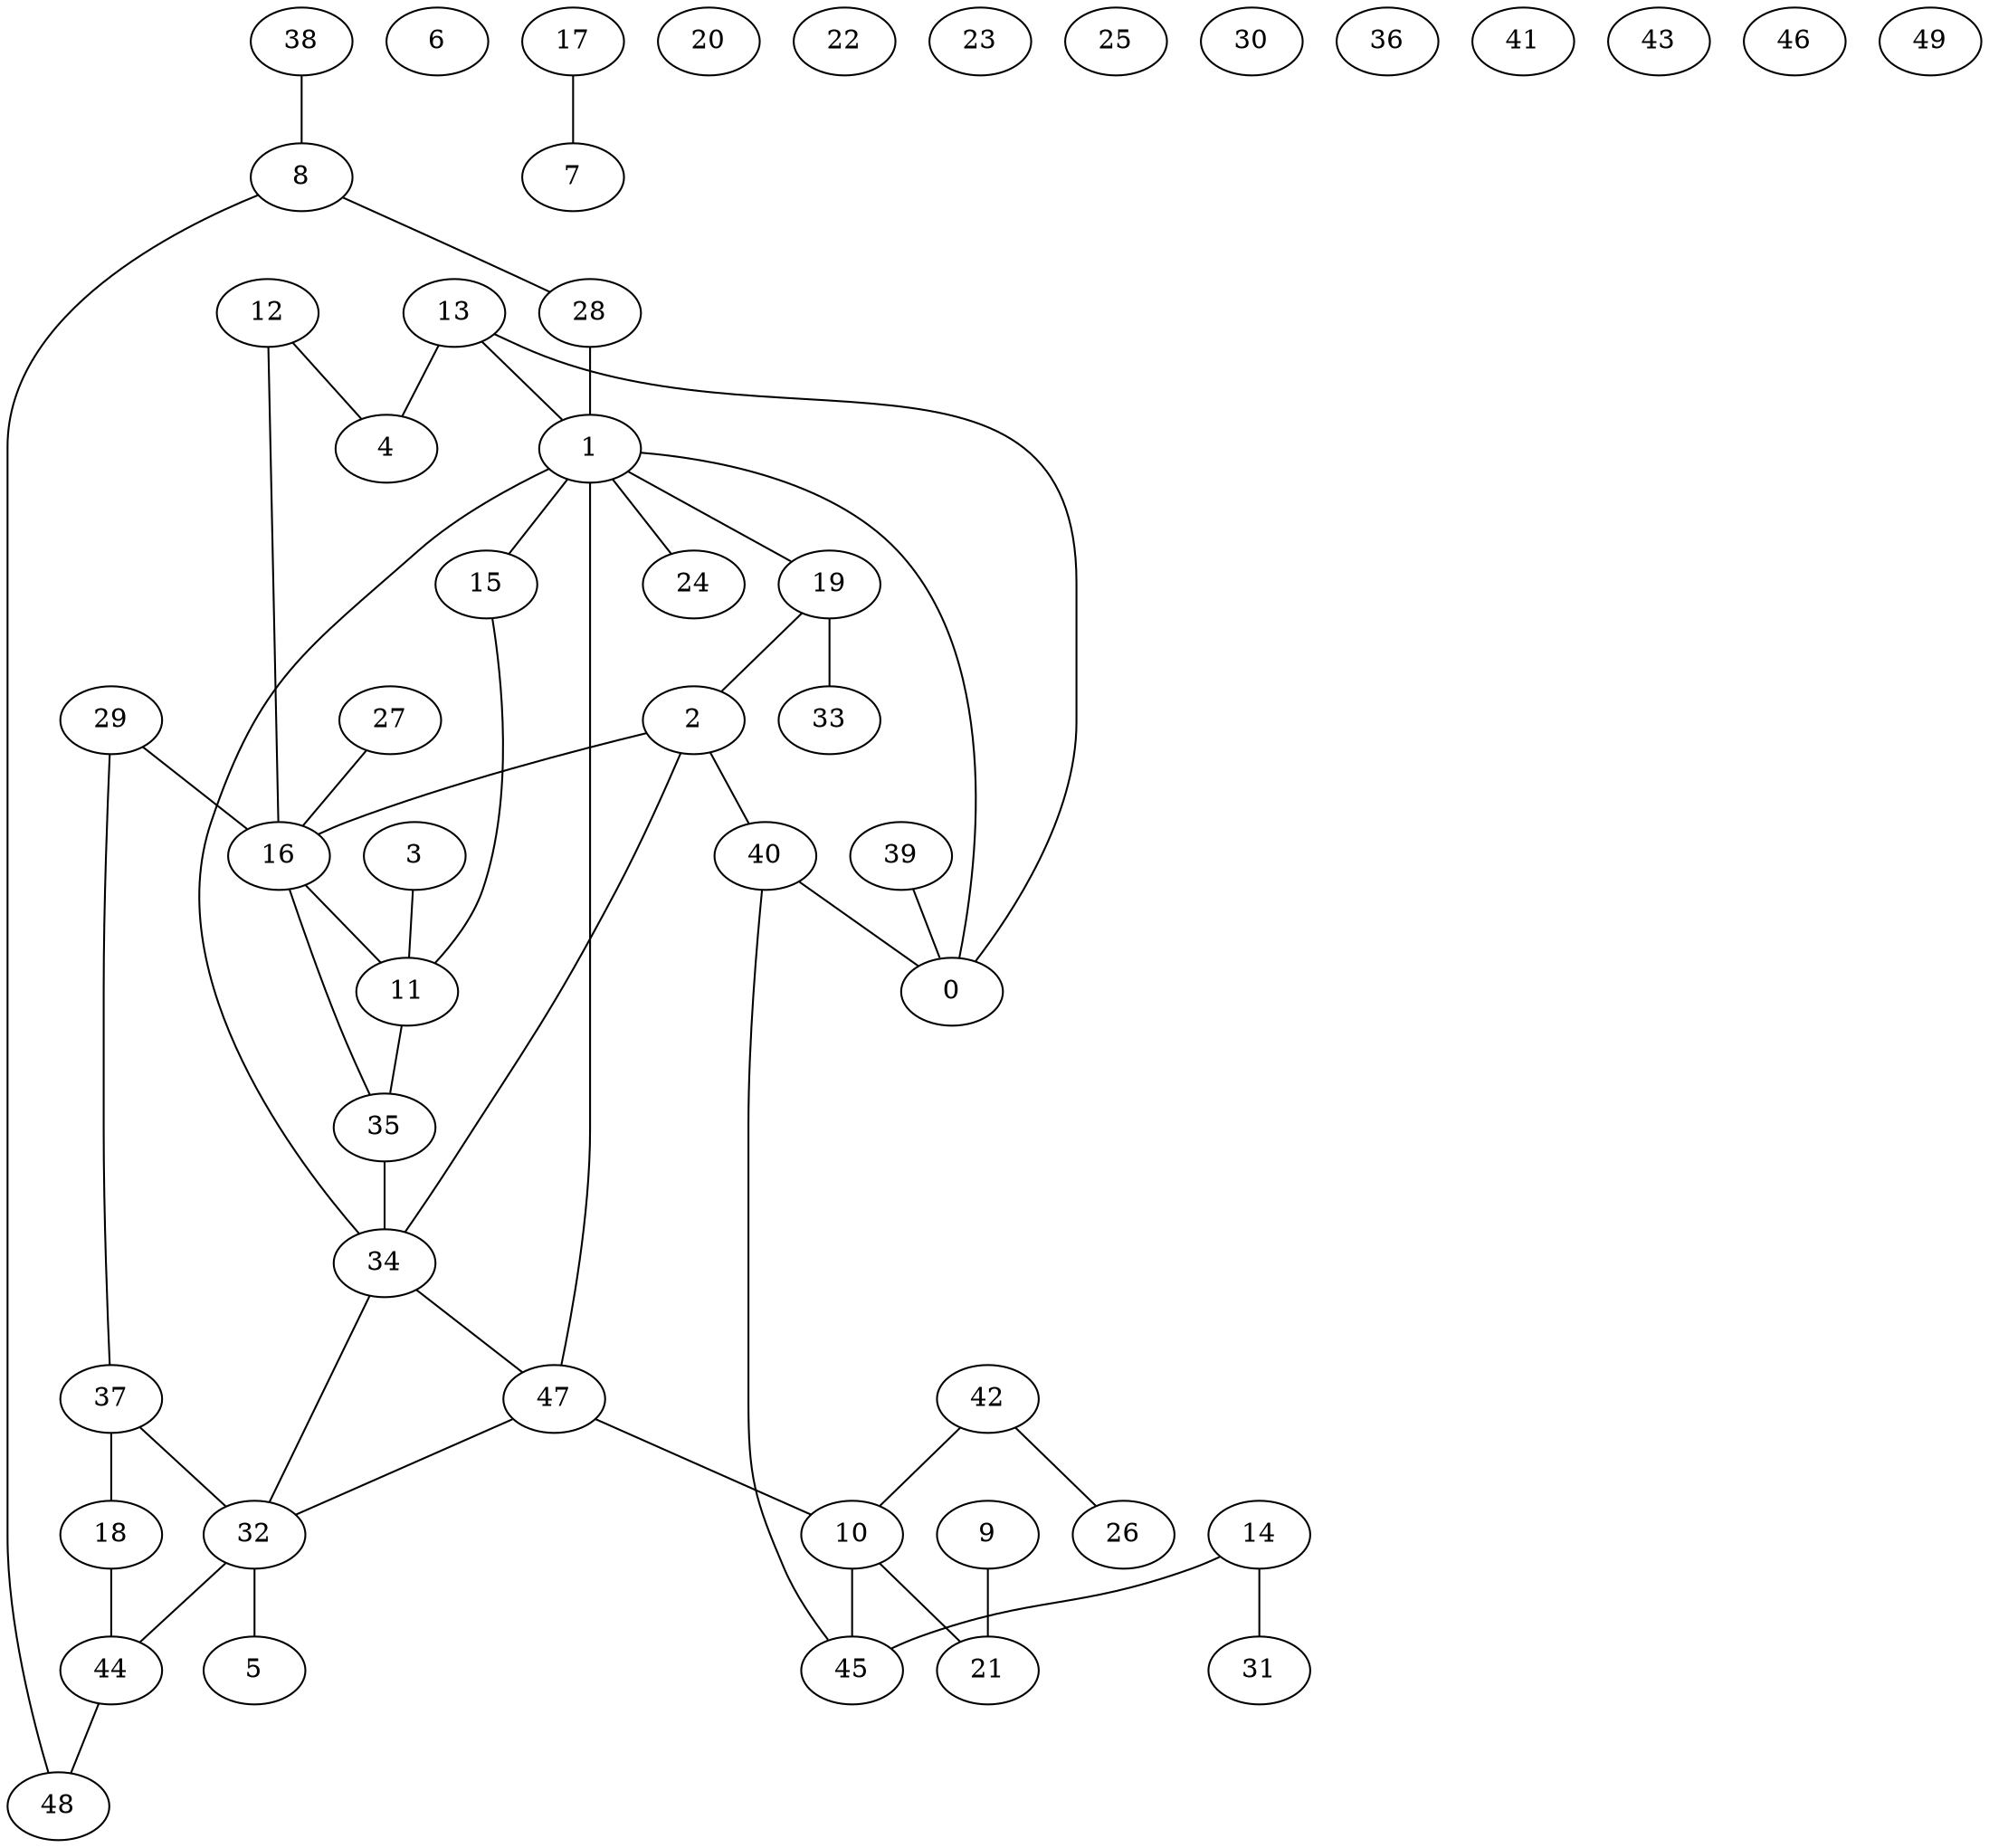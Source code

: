 graph ErdRen50_50 {
0;
1;
2;
3;
4;
5;
6;
7;
8;
9;
10;
11;
12;
13;
14;
15;
16;
17;
18;
19;
20;
21;
22;
23;
24;
25;
26;
27;
28;
29;
30;
31;
32;
33;
34;
35;
36;
37;
38;
39;
40;
41;
42;
43;
44;
45;
46;
47;
48;
49;
1 -- 24 [color=black];
32 -- 44 [color=black];
15 -- 11 [color=black];
13 -- 1 [color=black];
34 -- 47 [color=black];
16 -- 35 [color=black];
47 -- 1 [color=black];
39 -- 0 [color=black];
11 -- 35 [color=black];
10 -- 21 [color=black];
1 -- 15 [color=black];
14 -- 31 [color=black];
8 -- 28 [color=black];
42 -- 10 [color=black];
29 -- 16 [color=black];
19 -- 2 [color=black];
1 -- 19 [color=black];
32 -- 5 [color=black];
38 -- 8 [color=black];
17 -- 7 [color=black];
14 -- 45 [color=black];
2 -- 16 [color=black];
27 -- 16 [color=black];
16 -- 11 [color=black];
2 -- 40 [color=black];
37 -- 18 [color=black];
28 -- 1 [color=black];
10 -- 45 [color=black];
42 -- 26 [color=black];
37 -- 32 [color=black];
1 -- 0 [color=black];
29 -- 37 [color=black];
9 -- 21 [color=black];
47 -- 10 [color=black];
13 -- 4 [color=black];
40 -- 0 [color=black];
44 -- 48 [color=black];
12 -- 4 [color=black];
40 -- 45 [color=black];
34 -- 32 [color=black];
12 -- 16 [color=black];
2 -- 34 [color=black];
8 -- 48 [color=black];
1 -- 34 [color=black];
18 -- 44 [color=black];
3 -- 11 [color=black];
47 -- 32 [color=black];
19 -- 33 [color=black];
13 -- 0 [color=black];
35 -- 34 [color=black];
}